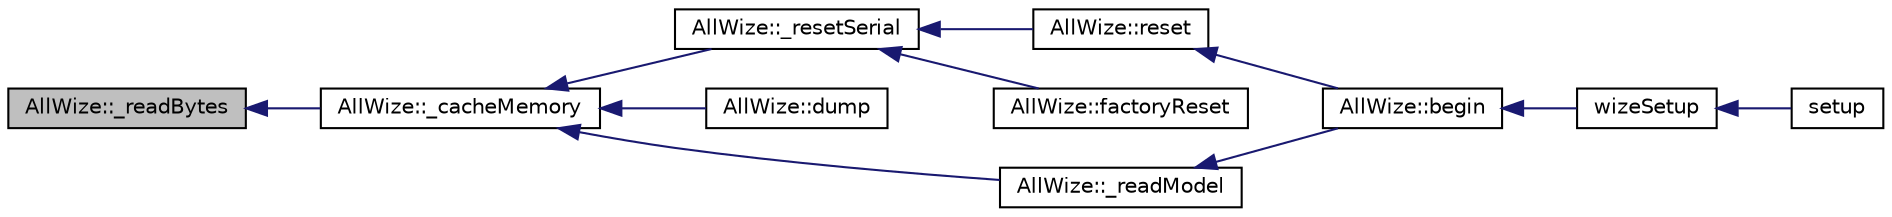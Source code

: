 digraph "AllWize::_readBytes"
{
  edge [fontname="Helvetica",fontsize="10",labelfontname="Helvetica",labelfontsize="10"];
  node [fontname="Helvetica",fontsize="10",shape=record];
  rankdir="LR";
  Node248 [label="AllWize::_readBytes",height=0.2,width=0.4,color="black", fillcolor="grey75", style="filled", fontcolor="black"];
  Node248 -> Node249 [dir="back",color="midnightblue",fontsize="10",style="solid",fontname="Helvetica"];
  Node249 [label="AllWize::_cacheMemory",height=0.2,width=0.4,color="black", fillcolor="white", style="filled",URL="$classAllWize.html#a66d3d78edddcc8dfde0cfb1b6deec56e",tooltip="Reads and caches the module memory. "];
  Node249 -> Node250 [dir="back",color="midnightblue",fontsize="10",style="solid",fontname="Helvetica"];
  Node250 [label="AllWize::_resetSerial",height=0.2,width=0.4,color="black", fillcolor="white", style="filled",URL="$classAllWize.html#a49c6e7f221248b0f3a20247346da21f8",tooltip="Resets the serial object. "];
  Node250 -> Node251 [dir="back",color="midnightblue",fontsize="10",style="solid",fontname="Helvetica"];
  Node251 [label="AllWize::reset",height=0.2,width=0.4,color="black", fillcolor="white", style="filled",URL="$classAllWize.html#a8ea0b58caedcde0af56ffc5547cb84a3",tooltip="Resets the radio module. "];
  Node251 -> Node252 [dir="back",color="midnightblue",fontsize="10",style="solid",fontname="Helvetica"];
  Node252 [label="AllWize::begin",height=0.2,width=0.4,color="black", fillcolor="white", style="filled",URL="$classAllWize.html#a221a7145fd37d4c5fccb786a74d9ceaa",tooltip="Inits the module communications. "];
  Node252 -> Node253 [dir="back",color="midnightblue",fontsize="10",style="solid",fontname="Helvetica"];
  Node253 [label="wizeSetup",height=0.2,width=0.4,color="black", fillcolor="white", style="filled",URL="$wize_8h.html#a6bd811aed13d28451110ad176dabf3c4"];
  Node253 -> Node254 [dir="back",color="midnightblue",fontsize="10",style="solid",fontname="Helvetica"];
  Node254 [label="setup",height=0.2,width=0.4,color="black", fillcolor="white", style="filled",URL="$main_8cpp.html#a4fc01d736fe50cf5b977f755b675f11d"];
  Node250 -> Node255 [dir="back",color="midnightblue",fontsize="10",style="solid",fontname="Helvetica"];
  Node255 [label="AllWize::factoryReset",height=0.2,width=0.4,color="black", fillcolor="white", style="filled",URL="$classAllWize.html#a33273da3cd44bc21a930c6f572b902ba",tooltip="Resets the module to factory settings. "];
  Node249 -> Node256 [dir="back",color="midnightblue",fontsize="10",style="solid",fontname="Helvetica"];
  Node256 [label="AllWize::dump",height=0.2,width=0.4,color="black", fillcolor="white", style="filled",URL="$classAllWize.html#a97bd049b28f17fcb7fbad99f9d42c790",tooltip="Dumps the current memory configuration to the given stream. "];
  Node249 -> Node257 [dir="back",color="midnightblue",fontsize="10",style="solid",fontname="Helvetica"];
  Node257 [label="AllWize::_readModel",height=0.2,width=0.4,color="black", fillcolor="white", style="filled",URL="$classAllWize.html#ae8c87383e24fc244c5f90c204b813564",tooltip="Searches for the module model. "];
  Node257 -> Node252 [dir="back",color="midnightblue",fontsize="10",style="solid",fontname="Helvetica"];
}
